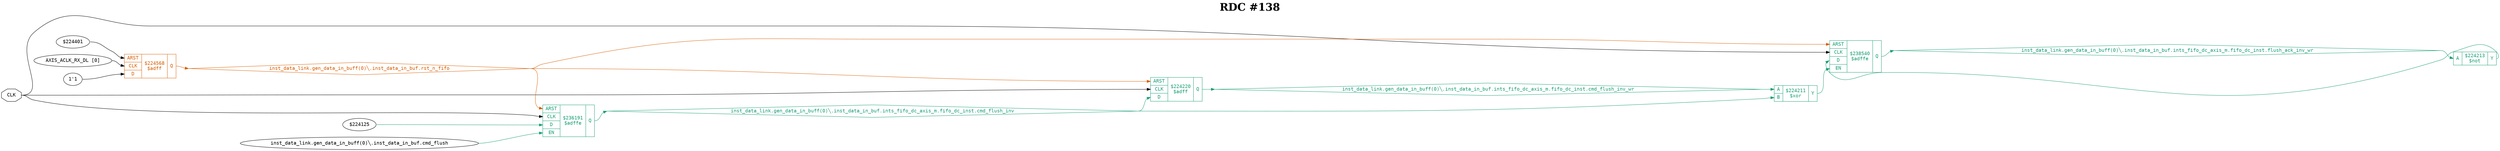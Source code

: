 digraph "spacefibre_light_top" {
label=<<b>RDC #138</b>>;
labelloc="t"
fontsize="30"
node ["fontname"="Courier"]
edge ["fontname"="Courier"]
rankdir="LR";
remincross=true;
n3 [ shape=octagon, label="CLK", color="black", fontcolor="black", href="/src/ip_spacefibre_light_top/spacefibre_light_top.vhd#45" ];
n4 [ shape=diamond, label="inst_data_link.gen_data_in_buff(0)&#9586;.inst_data_in_buf.ints_fifo_dc_axis_m.fifo_dc_inst.cmd_flush_inv", colorscheme="dark28", color="1", fontcolor="1", href="/src/ip/fifo_dc/fifo_dc.vhd#112" ];
n5 [ shape=diamond, label="inst_data_link.gen_data_in_buff(0)&#9586;.inst_data_in_buf.ints_fifo_dc_axis_m.fifo_dc_inst.cmd_flush_inv_wr", colorscheme="dark28", color="1", fontcolor="1", href="/src/ip/fifo_dc/fifo_dc.vhd#113" ];
n6 [ shape=diamond, label="inst_data_link.gen_data_in_buff(0)&#9586;.inst_data_in_buf.ints_fifo_dc_axis_m.fifo_dc_inst.flush_ack_inv_wr", colorscheme="dark28", color="1", fontcolor="1", href="/src/ip/fifo_dc/fifo_dc.vhd#115" ];
n7 [ shape=diamond, label="inst_data_link.gen_data_in_buff(0)&#9586;.inst_data_in_buf.rst_n_fifo", colorscheme="dark28", color="2", fontcolor="2", href="/src/module_data_link/data_in_buf.vhd#142" ];
{ rank="source"; n3;}
{ rank="sink";}
v0 [ label="$224125" ];
v1 [ label="inst_data_link.gen_data_in_buff(0)&#9586;.inst_data_in_buf.cmd_flush" ];
c12 [ shape=record, label="{{<p8> ARST|<p3> CLK|<p9> D|<p10> EN}|$236191\n$adffe|{<p11> Q}}", colorscheme="dark28", color="1", fontcolor="1" , href="/src/ip/fifo_dc/fifo_dc.vhd#440"  ];
c13 [ shape=record, label="{{<p8> ARST|<p3> CLK|<p9> D|<p10> EN}|$238540\n$adffe|{<p11> Q}}", colorscheme="dark28", color="1", fontcolor="1" , href="/src/ip/fifo_dc/fifo_dc.vhd#199"  ];
v2 [ label="$224401" ];
v3 [ label="AXIS_ACLK_RX_DL [0]" ];
v4 [ label="1'1" ];
c14 [ shape=record, label="{{<p8> ARST|<p3> CLK|<p9> D}|$224568\n$adff|{<p11> Q}}", colorscheme="dark28", color="2", fontcolor="2" , href="/src/module_data_link/data_in_buf.vhd#194"  ];
c15 [ shape=record, label="{{<p8> ARST|<p3> CLK|<p9> D}|$224220\n$adff|{<p11> Q}}", colorscheme="dark28", color="1", fontcolor="1" , href="/src/ip/fifo_dc/fifo_dc.vhd#199"  ];
c19 [ shape=record, label="{{<p16> A|<p17> B}|$224211\n$xor|{<p18> Y}}", colorscheme="dark28", color="1", fontcolor="1" , href="/src/ip/fifo_dc/fifo_dc.vhd#205"  ];
c20 [ shape=record, label="{{<p16> A}|$224213\n$not|{<p18> Y}}", colorscheme="dark28", color="1", fontcolor="1" , href="/src/ip/fifo_dc/fifo_dc.vhd#207"  ];
c19:p18:e -> c13:p10:w [colorscheme="dark28", color="1", fontcolor="1", label=""];
c20:p18:e -> c13:p9:w [colorscheme="dark28", color="1", fontcolor="1", label=""];
n3:e -> c12:p3:w [color="black", fontcolor="black", label=""];
n3:e -> c13:p3:w [color="black", fontcolor="black", label=""];
n3:e -> c15:p3:w [color="black", fontcolor="black", label=""];
c12:p11:e -> n4:w [colorscheme="dark28", color="1", fontcolor="1", label=""];
n4:e -> c15:p9:w [colorscheme="dark28", color="1", fontcolor="1", label=""];
n4:e -> c19:p17:w [colorscheme="dark28", color="1", fontcolor="1", label=""];
c15:p11:e -> n5:w [colorscheme="dark28", color="1", fontcolor="1", label=""];
n5:e -> c19:p16:w [colorscheme="dark28", color="1", fontcolor="1", label=""];
c13:p11:e -> n6:w [colorscheme="dark28", color="1", fontcolor="1", label=""];
n6:e -> c20:p16:w [colorscheme="dark28", color="1", fontcolor="1", label=""];
c14:p11:e -> n7:w [colorscheme="dark28", color="2", fontcolor="2", label=""];
n7:e -> c12:p8:w [colorscheme="dark28", color="2", fontcolor="2", label=""];
n7:e -> c13:p8:w [colorscheme="dark28", color="2", fontcolor="2", label=""];
n7:e -> c15:p8:w [colorscheme="dark28", color="2", fontcolor="2", label=""];
v0:e -> c12:p9:w [colorscheme="dark28", color="1", fontcolor="1", label=""];
v1:e -> c12:p10:w [colorscheme="dark28", color="1", fontcolor="1", label=""];
v2:e -> c14:p8:w [color="black", fontcolor="black", label=""];
v3:e -> c14:p3:w [color="black", fontcolor="black", label=""];
v4:e -> c14:p9:w [color="black", fontcolor="black", label=""];
}
